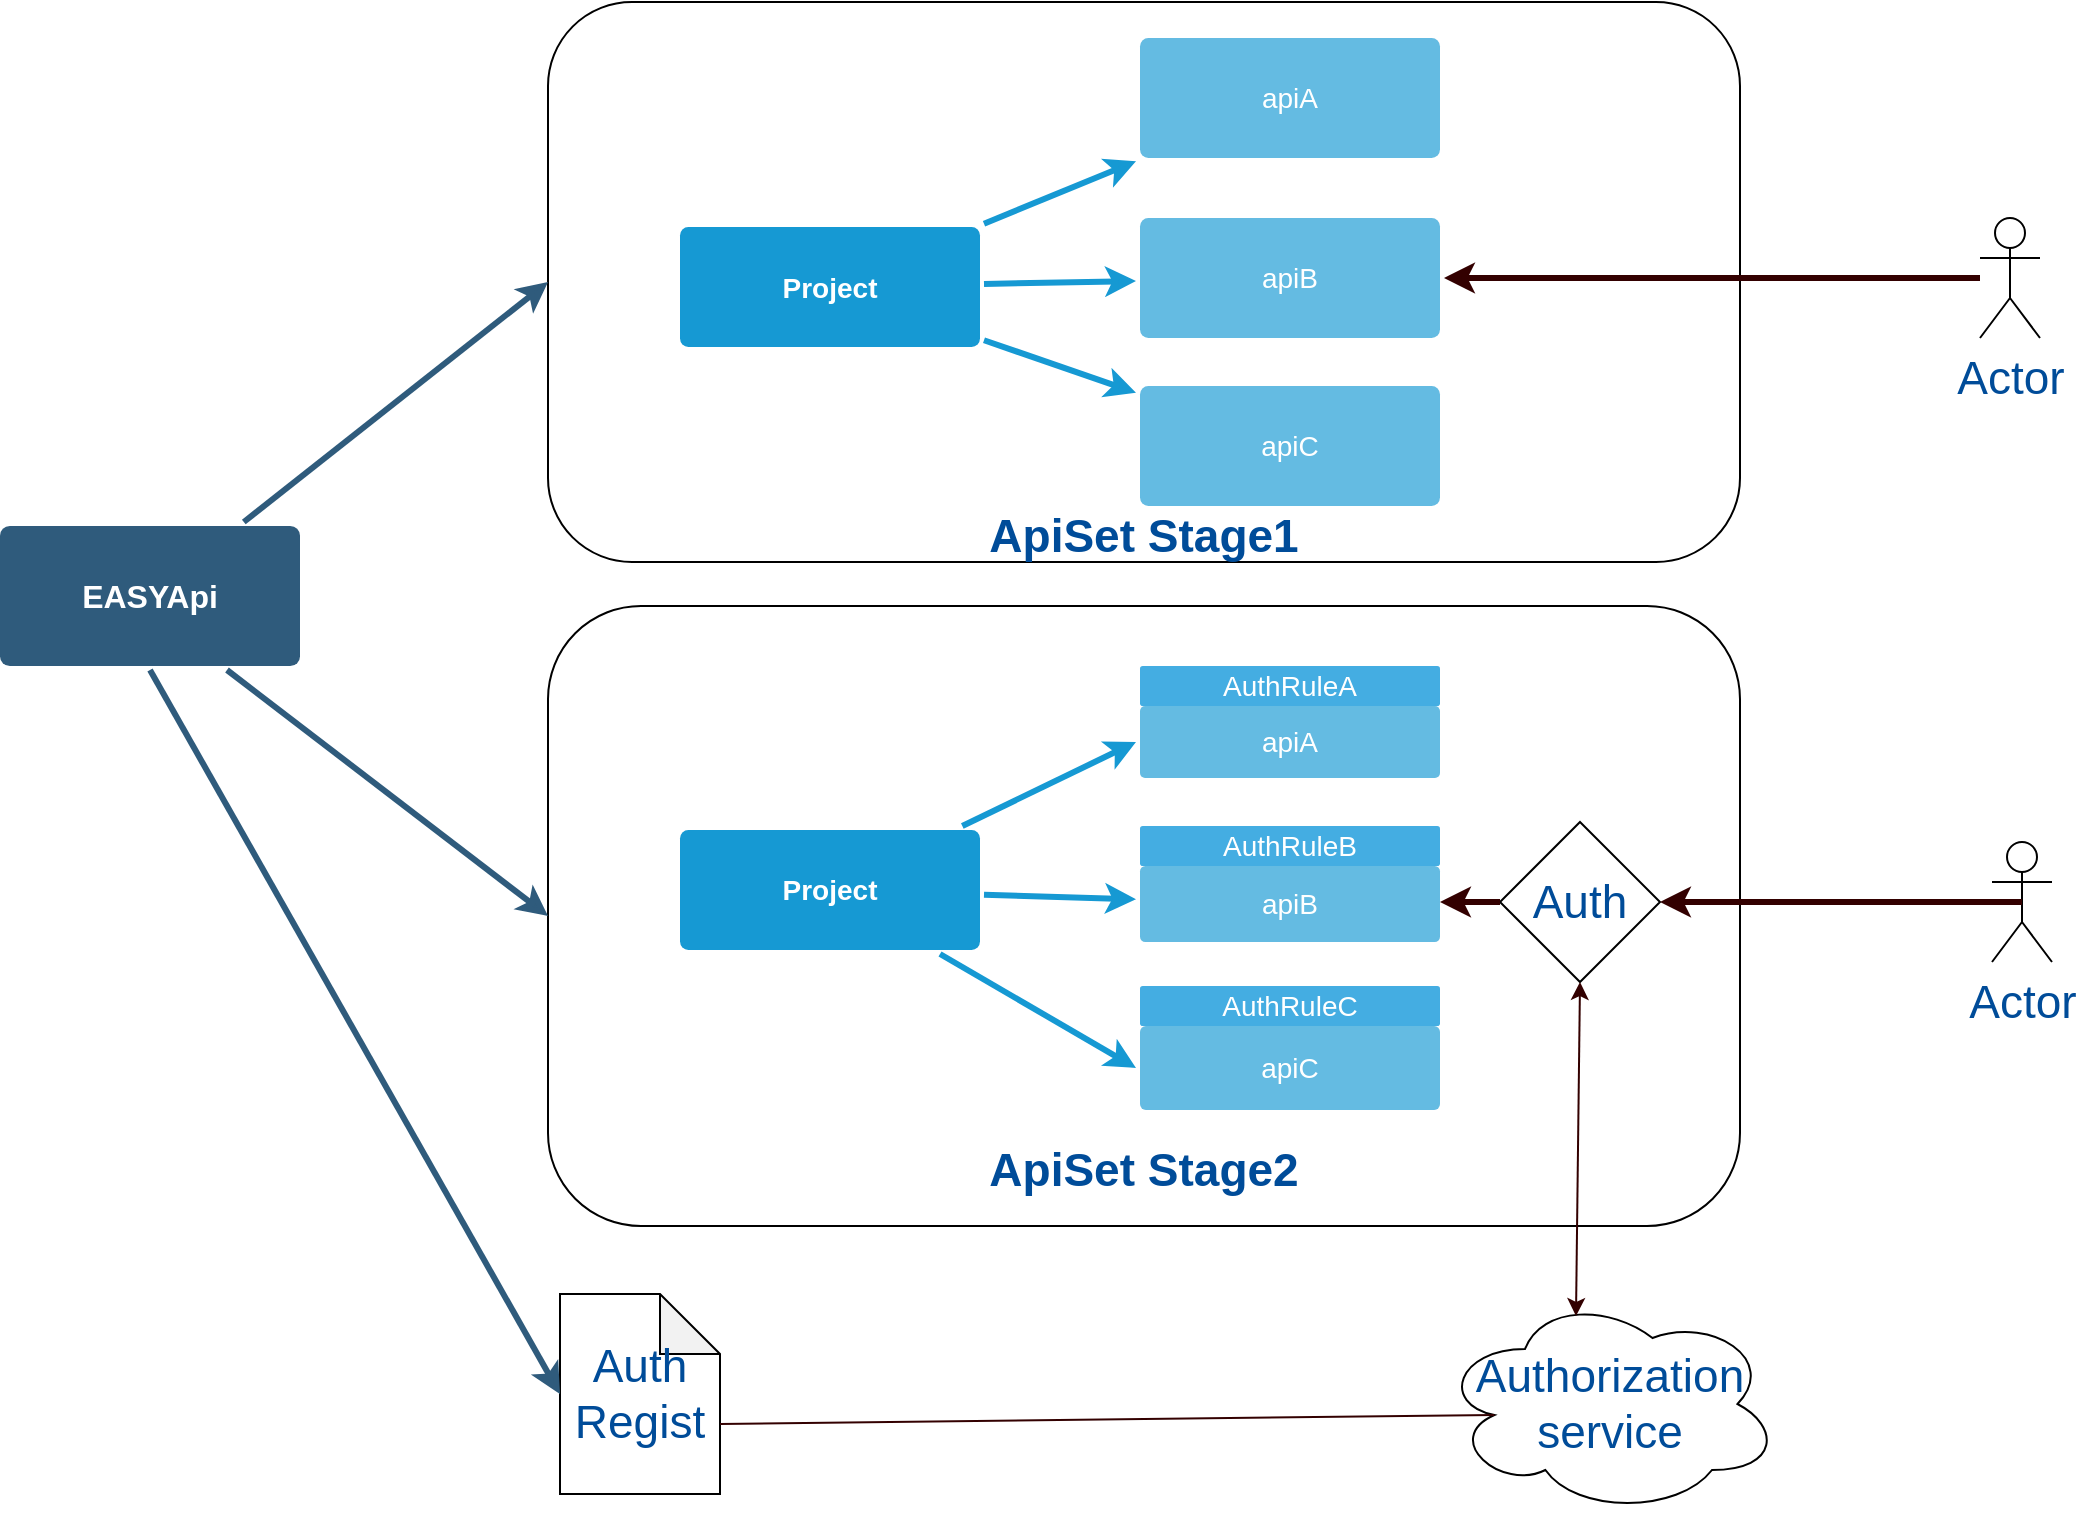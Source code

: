 <mxfile version="15.5.6" type="github">
  <diagram id="6a731a19-8d31-9384-78a2-239565b7b9f0" name="Page-1">
    <mxGraphModel dx="677" dy="440" grid="1" gridSize="10" guides="1" tooltips="1" connect="1" arrows="1" fold="1" page="1" pageScale="1" pageWidth="1169" pageHeight="827" background="none" math="0" shadow="0">
      <root>
        <mxCell id="0" />
        <mxCell id="1" parent="0" />
        <mxCell id="ApnZGhzGuQDeDVvJWD5N-1780" value="&lt;font&gt;&lt;br&gt;&lt;br&gt;&lt;br&gt;&lt;br&gt;&lt;br&gt;&lt;br&gt;&lt;br&gt;&lt;br&gt;&lt;br&gt;&lt;br&gt;&lt;font size=&quot;1&quot;&gt;&lt;b style=&quot;font-size: 23px&quot;&gt;&lt;br&gt;&lt;br&gt;&lt;br&gt;&lt;br&gt;&lt;font color=&quot;#004c99&quot;&gt;ApiSet Stage1&lt;/font&gt;&lt;/b&gt;&lt;/font&gt;&lt;br&gt;&lt;/font&gt;" style="rounded=1;whiteSpace=wrap;html=1;fillColor=none;" vertex="1" parent="1">
          <mxGeometry x="324" y="60" width="596" height="280" as="geometry" />
        </mxCell>
        <mxCell id="1747" value="" style="edgeStyle=none;rounded=0;jumpStyle=none;html=1;shadow=0;labelBackgroundColor=none;startArrow=none;startFill=0;endArrow=classic;endFill=1;jettySize=auto;orthogonalLoop=1;strokeColor=#2F5B7C;strokeWidth=3;fontFamily=Helvetica;fontSize=16;fontColor=#23445D;spacing=5;entryX=0;entryY=0.5;entryDx=0;entryDy=0;" parent="1" source="1749" target="ApnZGhzGuQDeDVvJWD5N-1780" edge="1">
          <mxGeometry relative="1" as="geometry" />
        </mxCell>
        <mxCell id="1749" value="EASYApi" style="rounded=1;whiteSpace=wrap;html=1;shadow=0;labelBackgroundColor=none;strokeColor=none;strokeWidth=3;fillColor=#2F5B7C;fontFamily=Helvetica;fontSize=16;fontColor=#FFFFFF;align=center;fontStyle=1;spacing=5;arcSize=7;perimeterSpacing=2;" parent="1" vertex="1">
          <mxGeometry x="50" y="322" width="150" height="70" as="geometry" />
        </mxCell>
        <mxCell id="1757" value="" style="edgeStyle=none;rounded=0;jumpStyle=none;html=1;shadow=0;labelBackgroundColor=none;startArrow=none;startFill=0;endArrow=classic;endFill=1;jettySize=auto;orthogonalLoop=1;strokeColor=#1699D3;strokeWidth=3;fontFamily=Helvetica;fontSize=14;fontColor=#FFFFFF;spacing=5;" parent="1" source="1760" target="1763" edge="1">
          <mxGeometry relative="1" as="geometry" />
        </mxCell>
        <mxCell id="1758" value="" style="edgeStyle=none;rounded=0;jumpStyle=none;html=1;shadow=0;labelBackgroundColor=none;startArrow=none;startFill=0;endArrow=classic;endFill=1;jettySize=auto;orthogonalLoop=1;strokeColor=#1699D3;strokeWidth=3;fontFamily=Helvetica;fontSize=14;fontColor=#FFFFFF;spacing=5;" parent="1" source="1760" target="1762" edge="1">
          <mxGeometry relative="1" as="geometry" />
        </mxCell>
        <mxCell id="1759" value="" style="edgeStyle=none;rounded=0;jumpStyle=none;html=1;shadow=0;labelBackgroundColor=none;startArrow=none;startFill=0;endArrow=classic;endFill=1;jettySize=auto;orthogonalLoop=1;strokeColor=#1699D3;strokeWidth=3;fontFamily=Helvetica;fontSize=14;fontColor=#FFFFFF;spacing=5;" parent="1" source="1760" target="1761" edge="1">
          <mxGeometry relative="1" as="geometry" />
        </mxCell>
        <mxCell id="1760" value="Project" style="rounded=1;whiteSpace=wrap;html=1;shadow=0;labelBackgroundColor=none;strokeColor=none;strokeWidth=3;fillColor=#1699d3;fontFamily=Helvetica;fontSize=14;fontColor=#FFFFFF;align=center;spacing=5;fontStyle=1;arcSize=7;perimeterSpacing=2;" parent="1" vertex="1">
          <mxGeometry x="390" y="172.5" width="150" height="60" as="geometry" />
        </mxCell>
        <mxCell id="1761" value="apiA" style="rounded=1;whiteSpace=wrap;html=1;shadow=0;labelBackgroundColor=none;strokeColor=none;strokeWidth=3;fillColor=#64bbe2;fontFamily=Helvetica;fontSize=14;fontColor=#FFFFFF;align=center;spacing=5;arcSize=7;perimeterSpacing=2;" parent="1" vertex="1">
          <mxGeometry x="620" y="78" width="150" height="60" as="geometry" />
        </mxCell>
        <mxCell id="1762" value="apiB" style="rounded=1;whiteSpace=wrap;html=1;shadow=0;labelBackgroundColor=none;strokeColor=none;strokeWidth=3;fillColor=#64bbe2;fontFamily=Helvetica;fontSize=14;fontColor=#FFFFFF;align=center;spacing=5;arcSize=7;perimeterSpacing=2;" parent="1" vertex="1">
          <mxGeometry x="620" y="168" width="150" height="60" as="geometry" />
        </mxCell>
        <mxCell id="1763" value="apiC" style="rounded=1;whiteSpace=wrap;html=1;shadow=0;labelBackgroundColor=none;strokeColor=none;strokeWidth=3;fillColor=#64bbe2;fontFamily=Helvetica;fontSize=14;fontColor=#FFFFFF;align=center;spacing=5;arcSize=7;perimeterSpacing=2;" parent="1" vertex="1">
          <mxGeometry x="620" y="252" width="150" height="60" as="geometry" />
        </mxCell>
        <mxCell id="ApnZGhzGuQDeDVvJWD5N-1781" value="&lt;font&gt;&lt;br&gt;&lt;br&gt;&lt;br&gt;&lt;br&gt;&lt;br&gt;&lt;br&gt;&lt;br&gt;&lt;br&gt;&lt;br&gt;&lt;br&gt;&lt;font size=&quot;1&quot;&gt;&lt;b style=&quot;font-size: 23px&quot;&gt;&lt;br&gt;&lt;br&gt;&lt;br&gt;&lt;br&gt;&lt;font color=&quot;#004c99&quot;&gt;ApiSet Stage2&lt;/font&gt;&lt;/b&gt;&lt;/font&gt;&lt;br&gt;&lt;/font&gt;" style="rounded=1;whiteSpace=wrap;html=1;fillColor=none;" vertex="1" parent="1">
          <mxGeometry x="324" y="362" width="596" height="310" as="geometry" />
        </mxCell>
        <mxCell id="ApnZGhzGuQDeDVvJWD5N-1782" value="" style="edgeStyle=none;rounded=0;jumpStyle=none;html=1;shadow=0;labelBackgroundColor=none;startArrow=none;startFill=0;endArrow=classic;endFill=1;jettySize=auto;orthogonalLoop=1;strokeColor=#1699D3;strokeWidth=3;fontFamily=Helvetica;fontSize=14;fontColor=#FFFFFF;spacing=5;entryX=0;entryY=0.5;entryDx=0;entryDy=0;" edge="1" parent="1" source="ApnZGhzGuQDeDVvJWD5N-1785" target="ApnZGhzGuQDeDVvJWD5N-1788">
          <mxGeometry relative="1" as="geometry" />
        </mxCell>
        <mxCell id="ApnZGhzGuQDeDVvJWD5N-1783" value="" style="edgeStyle=none;rounded=0;jumpStyle=none;html=1;shadow=0;labelBackgroundColor=none;startArrow=none;startFill=0;endArrow=classic;endFill=1;jettySize=auto;orthogonalLoop=1;strokeColor=#1699D3;strokeWidth=3;fontFamily=Helvetica;fontSize=14;fontColor=#FFFFFF;spacing=5;" edge="1" parent="1" source="ApnZGhzGuQDeDVvJWD5N-1785" target="ApnZGhzGuQDeDVvJWD5N-1787">
          <mxGeometry relative="1" as="geometry" />
        </mxCell>
        <mxCell id="ApnZGhzGuQDeDVvJWD5N-1784" value="" style="edgeStyle=none;rounded=0;jumpStyle=none;html=1;shadow=0;labelBackgroundColor=none;startArrow=none;startFill=0;endArrow=classic;endFill=1;jettySize=auto;orthogonalLoop=1;strokeColor=#1699D3;strokeWidth=3;fontFamily=Helvetica;fontSize=14;fontColor=#FFFFFF;spacing=5;entryX=0;entryY=0.5;entryDx=0;entryDy=0;" edge="1" parent="1" source="ApnZGhzGuQDeDVvJWD5N-1785" target="ApnZGhzGuQDeDVvJWD5N-1786">
          <mxGeometry relative="1" as="geometry" />
        </mxCell>
        <mxCell id="ApnZGhzGuQDeDVvJWD5N-1785" value="Project" style="rounded=1;whiteSpace=wrap;html=1;shadow=0;labelBackgroundColor=none;strokeColor=none;strokeWidth=3;fillColor=#1699d3;fontFamily=Helvetica;fontSize=14;fontColor=#FFFFFF;align=center;spacing=5;fontStyle=1;arcSize=7;perimeterSpacing=2;" vertex="1" parent="1">
          <mxGeometry x="390" y="474" width="150" height="60" as="geometry" />
        </mxCell>
        <mxCell id="ApnZGhzGuQDeDVvJWD5N-1786" value="apiA" style="rounded=1;whiteSpace=wrap;html=1;shadow=0;labelBackgroundColor=none;strokeColor=none;strokeWidth=3;fillColor=#64bbe2;fontFamily=Helvetica;fontSize=14;fontColor=#FFFFFF;align=center;spacing=5;arcSize=7;perimeterSpacing=2;" vertex="1" parent="1">
          <mxGeometry x="620" y="412" width="150" height="36" as="geometry" />
        </mxCell>
        <mxCell id="ApnZGhzGuQDeDVvJWD5N-1787" value="apiB" style="rounded=1;whiteSpace=wrap;html=1;shadow=0;labelBackgroundColor=none;strokeColor=none;strokeWidth=3;fillColor=#64bbe2;fontFamily=Helvetica;fontSize=14;fontColor=#FFFFFF;align=center;spacing=5;arcSize=7;perimeterSpacing=2;" vertex="1" parent="1">
          <mxGeometry x="620" y="492" width="150" height="38" as="geometry" />
        </mxCell>
        <mxCell id="ApnZGhzGuQDeDVvJWD5N-1788" value="apiC" style="rounded=1;whiteSpace=wrap;html=1;shadow=0;labelBackgroundColor=none;strokeColor=none;strokeWidth=3;fillColor=#64bbe2;fontFamily=Helvetica;fontSize=14;fontColor=#FFFFFF;align=center;spacing=5;arcSize=7;perimeterSpacing=2;" vertex="1" parent="1">
          <mxGeometry x="620" y="572" width="150" height="42" as="geometry" />
        </mxCell>
        <mxCell id="ApnZGhzGuQDeDVvJWD5N-1789" value="" style="edgeStyle=none;rounded=0;jumpStyle=none;html=1;shadow=0;labelBackgroundColor=none;startArrow=none;startFill=0;endArrow=classic;endFill=1;jettySize=auto;orthogonalLoop=1;strokeColor=#2F5B7C;strokeWidth=3;fontFamily=Helvetica;fontSize=16;fontColor=#23445D;spacing=5;exitX=0.75;exitY=1;exitDx=0;exitDy=0;entryX=0;entryY=0.5;entryDx=0;entryDy=0;" edge="1" parent="1" source="1749" target="ApnZGhzGuQDeDVvJWD5N-1781">
          <mxGeometry relative="1" as="geometry">
            <mxPoint x="211.242" y="340" as="sourcePoint" />
            <mxPoint x="409.061" y="244.0" as="targetPoint" />
          </mxGeometry>
        </mxCell>
        <mxCell id="ApnZGhzGuQDeDVvJWD5N-1790" value="Actor" style="shape=umlActor;verticalLabelPosition=bottom;verticalAlign=top;html=1;outlineConnect=0;fontSize=23;fontColor=#004C99;fillColor=none;" vertex="1" parent="1">
          <mxGeometry x="1040" y="168" width="30" height="60" as="geometry" />
        </mxCell>
        <mxCell id="ApnZGhzGuQDeDVvJWD5N-1793" value="Auth" style="rhombus;whiteSpace=wrap;html=1;fontSize=23;fontColor=#004C99;fillColor=none;" vertex="1" parent="1">
          <mxGeometry x="800" y="470" width="80" height="80" as="geometry" />
        </mxCell>
        <mxCell id="ApnZGhzGuQDeDVvJWD5N-1795" value="" style="edgeStyle=none;rounded=1;jumpStyle=none;html=1;shadow=0;labelBackgroundColor=none;startArrow=none;startFill=0;jettySize=auto;orthogonalLoop=1;strokeColor=#330000;strokeWidth=3;fontFamily=Helvetica;fontSize=14;fontColor=#FFFFFF;spacing=5;fontStyle=1;fillColor=#b0e3e6;entryX=1;entryY=0.5;entryDx=0;entryDy=0;" edge="1" parent="1" source="ApnZGhzGuQDeDVvJWD5N-1790" target="1762">
          <mxGeometry relative="1" as="geometry">
            <mxPoint x="1000" y="494" as="sourcePoint" />
            <mxPoint x="860" y="220" as="targetPoint" />
          </mxGeometry>
        </mxCell>
        <mxCell id="ApnZGhzGuQDeDVvJWD5N-1796" value="Actor" style="shape=umlActor;verticalLabelPosition=bottom;verticalAlign=top;html=1;outlineConnect=0;fontSize=23;fontColor=#004C99;fillColor=none;" vertex="1" parent="1">
          <mxGeometry x="1046" y="480" width="30" height="60" as="geometry" />
        </mxCell>
        <mxCell id="ApnZGhzGuQDeDVvJWD5N-1797" value="" style="edgeStyle=none;rounded=1;jumpStyle=none;html=1;shadow=0;labelBackgroundColor=none;startArrow=none;startFill=0;jettySize=auto;orthogonalLoop=1;strokeColor=#330000;strokeWidth=3;fontFamily=Helvetica;fontSize=14;fontColor=#FFFFFF;spacing=5;fontStyle=1;fillColor=#b0e3e6;entryX=1;entryY=0.5;entryDx=0;entryDy=0;exitX=0.5;exitY=0.5;exitDx=0;exitDy=0;exitPerimeter=0;" edge="1" parent="1" source="ApnZGhzGuQDeDVvJWD5N-1796" target="ApnZGhzGuQDeDVvJWD5N-1793">
          <mxGeometry relative="1" as="geometry">
            <mxPoint x="1050" y="508.826" as="sourcePoint" />
            <mxPoint x="772.0" y="450" as="targetPoint" />
          </mxGeometry>
        </mxCell>
        <mxCell id="ApnZGhzGuQDeDVvJWD5N-1798" value="" style="edgeStyle=none;rounded=1;jumpStyle=none;html=1;shadow=0;labelBackgroundColor=none;startArrow=none;startFill=0;jettySize=auto;orthogonalLoop=1;strokeColor=#330000;strokeWidth=3;fontFamily=Helvetica;fontSize=14;fontColor=#FFFFFF;spacing=5;fontStyle=1;fillColor=#b0e3e6;exitX=0;exitY=0.5;exitDx=0;exitDy=0;" edge="1" parent="1" source="ApnZGhzGuQDeDVvJWD5N-1793">
          <mxGeometry relative="1" as="geometry">
            <mxPoint x="994.181" y="387" as="sourcePoint" />
            <mxPoint x="770" y="510" as="targetPoint" />
          </mxGeometry>
        </mxCell>
        <mxCell id="ApnZGhzGuQDeDVvJWD5N-1799" value="Authorization&lt;br&gt;service" style="ellipse;shape=cloud;whiteSpace=wrap;html=1;fontSize=23;fontColor=#004C99;fillColor=none;" vertex="1" parent="1">
          <mxGeometry x="770" y="706" width="170" height="110" as="geometry" />
        </mxCell>
        <mxCell id="ApnZGhzGuQDeDVvJWD5N-1800" value="" style="endArrow=classic;startArrow=classic;html=1;rounded=0;fontSize=23;fontColor=#004C99;strokeColor=#330000;entryX=0.5;entryY=1;entryDx=0;entryDy=0;exitX=0.4;exitY=0.1;exitDx=0;exitDy=0;exitPerimeter=0;" edge="1" parent="1" source="ApnZGhzGuQDeDVvJWD5N-1799" target="ApnZGhzGuQDeDVvJWD5N-1793">
          <mxGeometry width="50" height="50" relative="1" as="geometry">
            <mxPoint x="940" y="668" as="sourcePoint" />
            <mxPoint x="990" y="618" as="targetPoint" />
          </mxGeometry>
        </mxCell>
        <mxCell id="ApnZGhzGuQDeDVvJWD5N-1807" value="Auth&lt;br&gt;Regist" style="shape=note;whiteSpace=wrap;html=1;backgroundOutline=1;darkOpacity=0.05;fontSize=23;fontColor=#004C99;fillColor=none;" vertex="1" parent="1">
          <mxGeometry x="330" y="706" width="80" height="100" as="geometry" />
        </mxCell>
        <mxCell id="ApnZGhzGuQDeDVvJWD5N-1808" value="" style="edgeStyle=none;rounded=0;jumpStyle=none;html=1;shadow=0;labelBackgroundColor=none;startArrow=none;startFill=0;endArrow=classic;endFill=1;jettySize=auto;orthogonalLoop=1;strokeColor=#2F5B7C;strokeWidth=3;fontFamily=Helvetica;fontSize=16;fontColor=#23445D;spacing=5;exitX=0.5;exitY=1;exitDx=0;exitDy=0;entryX=0;entryY=0.5;entryDx=0;entryDy=0;entryPerimeter=0;" edge="1" parent="1" source="1749" target="ApnZGhzGuQDeDVvJWD5N-1807">
          <mxGeometry relative="1" as="geometry">
            <mxPoint x="173.5" y="372.0" as="sourcePoint" />
            <mxPoint x="334.0" y="495" as="targetPoint" />
          </mxGeometry>
        </mxCell>
        <mxCell id="ApnZGhzGuQDeDVvJWD5N-1809" value="" style="endArrow=none;html=1;rounded=0;fontSize=23;fontColor=#004C99;strokeColor=#330000;exitX=0;exitY=0;exitDx=80;exitDy=65;exitPerimeter=0;entryX=0.16;entryY=0.55;entryDx=0;entryDy=0;entryPerimeter=0;" edge="1" parent="1" source="ApnZGhzGuQDeDVvJWD5N-1807" target="ApnZGhzGuQDeDVvJWD5N-1799">
          <mxGeometry width="50" height="50" relative="1" as="geometry">
            <mxPoint x="280" y="480" as="sourcePoint" />
            <mxPoint x="760" y="790" as="targetPoint" />
          </mxGeometry>
        </mxCell>
        <mxCell id="ApnZGhzGuQDeDVvJWD5N-1811" value="AuthRuleA" style="rounded=1;whiteSpace=wrap;html=1;shadow=0;labelBackgroundColor=none;strokeColor=none;strokeWidth=3;fillColor=#44ADE2;fontFamily=Helvetica;fontSize=14;fontColor=#FFFFFF;align=center;spacing=5;arcSize=7;perimeterSpacing=2;" vertex="1" parent="1">
          <mxGeometry x="620" y="392" width="150" height="20" as="geometry" />
        </mxCell>
        <mxCell id="ApnZGhzGuQDeDVvJWD5N-1812" value="AuthRuleB" style="rounded=1;whiteSpace=wrap;html=1;shadow=0;labelBackgroundColor=none;strokeColor=none;strokeWidth=3;fillColor=#44ADE2;fontFamily=Helvetica;fontSize=14;fontColor=#FFFFFF;align=center;spacing=5;arcSize=7;perimeterSpacing=2;" vertex="1" parent="1">
          <mxGeometry x="620" y="472" width="150" height="20" as="geometry" />
        </mxCell>
        <mxCell id="ApnZGhzGuQDeDVvJWD5N-1813" value="AuthRuleC" style="rounded=1;whiteSpace=wrap;html=1;shadow=0;labelBackgroundColor=none;strokeColor=none;strokeWidth=3;fillColor=#44ADE2;fontFamily=Helvetica;fontSize=14;fontColor=#FFFFFF;align=center;spacing=5;arcSize=7;perimeterSpacing=2;" vertex="1" parent="1">
          <mxGeometry x="620" y="552" width="150" height="20" as="geometry" />
        </mxCell>
      </root>
    </mxGraphModel>
  </diagram>
</mxfile>
